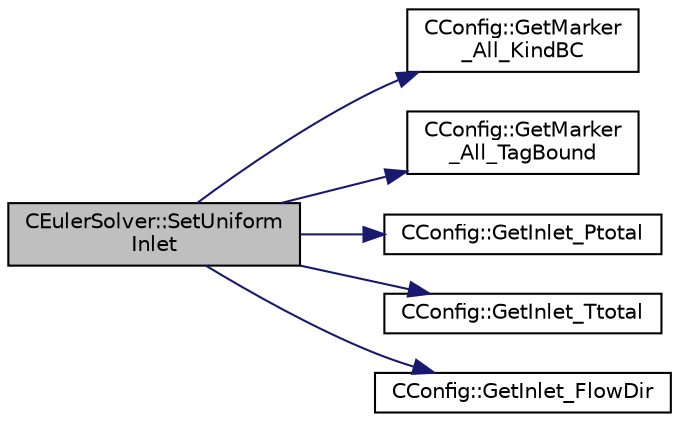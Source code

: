 digraph "CEulerSolver::SetUniformInlet"
{
  edge [fontname="Helvetica",fontsize="10",labelfontname="Helvetica",labelfontsize="10"];
  node [fontname="Helvetica",fontsize="10",shape=record];
  rankdir="LR";
  Node4082 [label="CEulerSolver::SetUniform\lInlet",height=0.2,width=0.4,color="black", fillcolor="grey75", style="filled", fontcolor="black"];
  Node4082 -> Node4083 [color="midnightblue",fontsize="10",style="solid",fontname="Helvetica"];
  Node4083 [label="CConfig::GetMarker\l_All_KindBC",height=0.2,width=0.4,color="black", fillcolor="white", style="filled",URL="$class_c_config.html#a57d43acc1457d2d27095ce006218862e",tooltip="Get the kind of boundary for each marker. "];
  Node4082 -> Node4084 [color="midnightblue",fontsize="10",style="solid",fontname="Helvetica"];
  Node4084 [label="CConfig::GetMarker\l_All_TagBound",height=0.2,width=0.4,color="black", fillcolor="white", style="filled",URL="$class_c_config.html#a967e969a3beb24bb6e57d7036af003be",tooltip="Get the index of the surface defined in the geometry file. "];
  Node4082 -> Node4085 [color="midnightblue",fontsize="10",style="solid",fontname="Helvetica"];
  Node4085 [label="CConfig::GetInlet_Ptotal",height=0.2,width=0.4,color="black", fillcolor="white", style="filled",URL="$class_c_config.html#a2f650d295acb30ca08709eafab7f01fb",tooltip="Get the total pressure at an inlet boundary. "];
  Node4082 -> Node4086 [color="midnightblue",fontsize="10",style="solid",fontname="Helvetica"];
  Node4086 [label="CConfig::GetInlet_Ttotal",height=0.2,width=0.4,color="black", fillcolor="white", style="filled",URL="$class_c_config.html#a65fda2155cdc4ac10c448e4322e5d04e",tooltip="Get the total temperature at an inlet boundary. "];
  Node4082 -> Node4087 [color="midnightblue",fontsize="10",style="solid",fontname="Helvetica"];
  Node4087 [label="CConfig::GetInlet_FlowDir",height=0.2,width=0.4,color="black", fillcolor="white", style="filled",URL="$class_c_config.html#a238624f1ee47bacb9d016b78071f3a87",tooltip="Get the flow direction unit vector at an inlet boundary. "];
}
